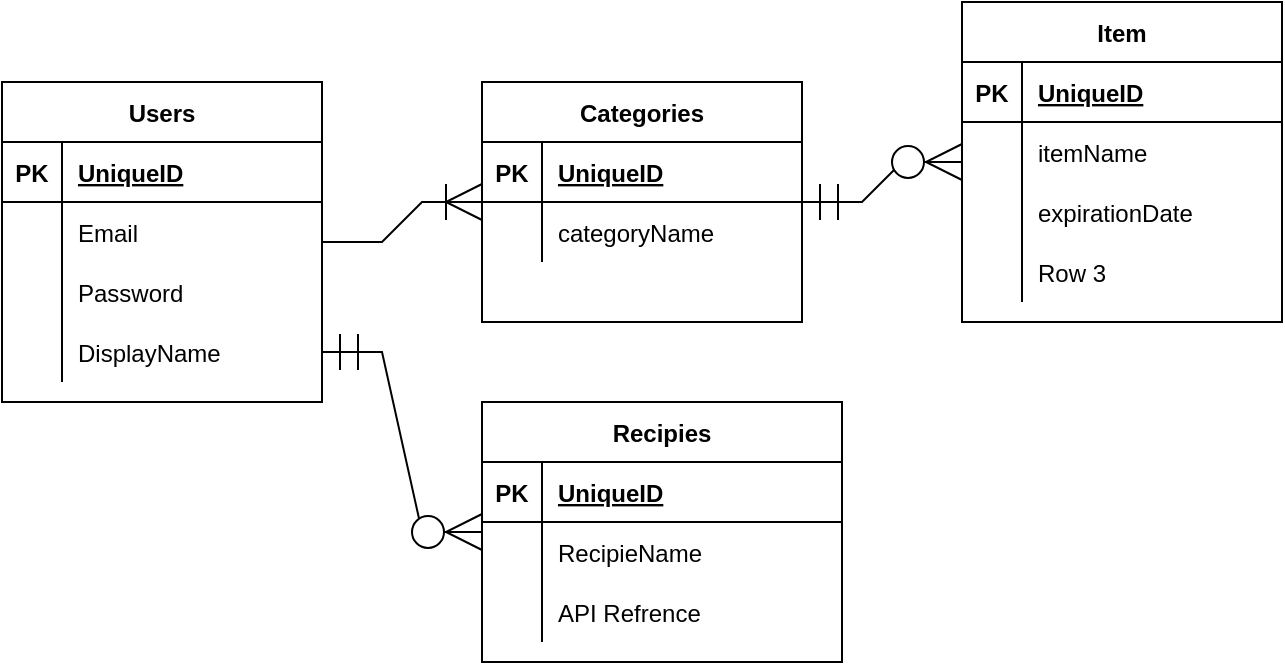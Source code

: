 <mxfile version="17.1.4" type="github"><diagram id="lzgy7T4HEPxgL_1tJdQr" name="Page-1"><mxGraphModel dx="858" dy="527" grid="1" gridSize="10" guides="1" tooltips="1" connect="1" arrows="1" fold="1" page="1" pageScale="1" pageWidth="850" pageHeight="1100" math="0" shadow="0"><root><mxCell id="0"/><mxCell id="1" parent="0"/><mxCell id="Ik66QlEzMt70UT_3-6PY-1" value="Users" style="shape=table;startSize=30;container=1;collapsible=1;childLayout=tableLayout;fixedRows=1;rowLines=0;fontStyle=1;align=center;resizeLast=1;" vertex="1" parent="1"><mxGeometry x="120" y="480" width="160" height="160" as="geometry"/></mxCell><mxCell id="Ik66QlEzMt70UT_3-6PY-2" value="" style="shape=tableRow;horizontal=0;startSize=0;swimlaneHead=0;swimlaneBody=0;fillColor=none;collapsible=0;dropTarget=0;points=[[0,0.5],[1,0.5]];portConstraint=eastwest;top=0;left=0;right=0;bottom=1;" vertex="1" parent="Ik66QlEzMt70UT_3-6PY-1"><mxGeometry y="30" width="160" height="30" as="geometry"/></mxCell><mxCell id="Ik66QlEzMt70UT_3-6PY-3" value="PK" style="shape=partialRectangle;connectable=0;fillColor=none;top=0;left=0;bottom=0;right=0;fontStyle=1;overflow=hidden;" vertex="1" parent="Ik66QlEzMt70UT_3-6PY-2"><mxGeometry width="30" height="30" as="geometry"><mxRectangle width="30" height="30" as="alternateBounds"/></mxGeometry></mxCell><mxCell id="Ik66QlEzMt70UT_3-6PY-4" value="UniqueID" style="shape=partialRectangle;connectable=0;fillColor=none;top=0;left=0;bottom=0;right=0;align=left;spacingLeft=6;fontStyle=5;overflow=hidden;" vertex="1" parent="Ik66QlEzMt70UT_3-6PY-2"><mxGeometry x="30" width="130" height="30" as="geometry"><mxRectangle width="130" height="30" as="alternateBounds"/></mxGeometry></mxCell><mxCell id="Ik66QlEzMt70UT_3-6PY-5" value="" style="shape=tableRow;horizontal=0;startSize=0;swimlaneHead=0;swimlaneBody=0;fillColor=none;collapsible=0;dropTarget=0;points=[[0,0.5],[1,0.5]];portConstraint=eastwest;top=0;left=0;right=0;bottom=0;" vertex="1" parent="Ik66QlEzMt70UT_3-6PY-1"><mxGeometry y="60" width="160" height="30" as="geometry"/></mxCell><mxCell id="Ik66QlEzMt70UT_3-6PY-6" value="" style="shape=partialRectangle;connectable=0;fillColor=none;top=0;left=0;bottom=0;right=0;editable=1;overflow=hidden;" vertex="1" parent="Ik66QlEzMt70UT_3-6PY-5"><mxGeometry width="30" height="30" as="geometry"><mxRectangle width="30" height="30" as="alternateBounds"/></mxGeometry></mxCell><mxCell id="Ik66QlEzMt70UT_3-6PY-7" value="Email" style="shape=partialRectangle;connectable=0;fillColor=none;top=0;left=0;bottom=0;right=0;align=left;spacingLeft=6;overflow=hidden;" vertex="1" parent="Ik66QlEzMt70UT_3-6PY-5"><mxGeometry x="30" width="130" height="30" as="geometry"><mxRectangle width="130" height="30" as="alternateBounds"/></mxGeometry></mxCell><mxCell id="Ik66QlEzMt70UT_3-6PY-8" value="" style="shape=tableRow;horizontal=0;startSize=0;swimlaneHead=0;swimlaneBody=0;fillColor=none;collapsible=0;dropTarget=0;points=[[0,0.5],[1,0.5]];portConstraint=eastwest;top=0;left=0;right=0;bottom=0;" vertex="1" parent="Ik66QlEzMt70UT_3-6PY-1"><mxGeometry y="90" width="160" height="30" as="geometry"/></mxCell><mxCell id="Ik66QlEzMt70UT_3-6PY-9" value="" style="shape=partialRectangle;connectable=0;fillColor=none;top=0;left=0;bottom=0;right=0;editable=1;overflow=hidden;" vertex="1" parent="Ik66QlEzMt70UT_3-6PY-8"><mxGeometry width="30" height="30" as="geometry"><mxRectangle width="30" height="30" as="alternateBounds"/></mxGeometry></mxCell><mxCell id="Ik66QlEzMt70UT_3-6PY-10" value="Password" style="shape=partialRectangle;connectable=0;fillColor=none;top=0;left=0;bottom=0;right=0;align=left;spacingLeft=6;overflow=hidden;" vertex="1" parent="Ik66QlEzMt70UT_3-6PY-8"><mxGeometry x="30" width="130" height="30" as="geometry"><mxRectangle width="130" height="30" as="alternateBounds"/></mxGeometry></mxCell><mxCell id="Ik66QlEzMt70UT_3-6PY-11" value="" style="shape=tableRow;horizontal=0;startSize=0;swimlaneHead=0;swimlaneBody=0;fillColor=none;collapsible=0;dropTarget=0;points=[[0,0.5],[1,0.5]];portConstraint=eastwest;top=0;left=0;right=0;bottom=0;" vertex="1" parent="Ik66QlEzMt70UT_3-6PY-1"><mxGeometry y="120" width="160" height="30" as="geometry"/></mxCell><mxCell id="Ik66QlEzMt70UT_3-6PY-12" value="" style="shape=partialRectangle;connectable=0;fillColor=none;top=0;left=0;bottom=0;right=0;editable=1;overflow=hidden;" vertex="1" parent="Ik66QlEzMt70UT_3-6PY-11"><mxGeometry width="30" height="30" as="geometry"><mxRectangle width="30" height="30" as="alternateBounds"/></mxGeometry></mxCell><mxCell id="Ik66QlEzMt70UT_3-6PY-13" value="DisplayName" style="shape=partialRectangle;connectable=0;fillColor=none;top=0;left=0;bottom=0;right=0;align=left;spacingLeft=6;overflow=hidden;" vertex="1" parent="Ik66QlEzMt70UT_3-6PY-11"><mxGeometry x="30" width="130" height="30" as="geometry"><mxRectangle width="130" height="30" as="alternateBounds"/></mxGeometry></mxCell><mxCell id="Ik66QlEzMt70UT_3-6PY-18" value="Categories" style="shape=table;startSize=30;container=1;collapsible=1;childLayout=tableLayout;fixedRows=1;rowLines=0;fontStyle=1;align=center;resizeLast=1;" vertex="1" parent="1"><mxGeometry x="360" y="480" width="160" height="120" as="geometry"/></mxCell><mxCell id="Ik66QlEzMt70UT_3-6PY-19" value="" style="shape=tableRow;horizontal=0;startSize=0;swimlaneHead=0;swimlaneBody=0;fillColor=none;collapsible=0;dropTarget=0;points=[[0,0.5],[1,0.5]];portConstraint=eastwest;top=0;left=0;right=0;bottom=1;" vertex="1" parent="Ik66QlEzMt70UT_3-6PY-18"><mxGeometry y="30" width="160" height="30" as="geometry"/></mxCell><mxCell id="Ik66QlEzMt70UT_3-6PY-20" value="PK" style="shape=partialRectangle;connectable=0;fillColor=none;top=0;left=0;bottom=0;right=0;fontStyle=1;overflow=hidden;" vertex="1" parent="Ik66QlEzMt70UT_3-6PY-19"><mxGeometry width="30" height="30" as="geometry"><mxRectangle width="30" height="30" as="alternateBounds"/></mxGeometry></mxCell><mxCell id="Ik66QlEzMt70UT_3-6PY-21" value="UniqueID" style="shape=partialRectangle;connectable=0;fillColor=none;top=0;left=0;bottom=0;right=0;align=left;spacingLeft=6;fontStyle=5;overflow=hidden;" vertex="1" parent="Ik66QlEzMt70UT_3-6PY-19"><mxGeometry x="30" width="130" height="30" as="geometry"><mxRectangle width="130" height="30" as="alternateBounds"/></mxGeometry></mxCell><mxCell id="Ik66QlEzMt70UT_3-6PY-22" value="" style="shape=tableRow;horizontal=0;startSize=0;swimlaneHead=0;swimlaneBody=0;fillColor=none;collapsible=0;dropTarget=0;points=[[0,0.5],[1,0.5]];portConstraint=eastwest;top=0;left=0;right=0;bottom=0;" vertex="1" parent="Ik66QlEzMt70UT_3-6PY-18"><mxGeometry y="60" width="160" height="30" as="geometry"/></mxCell><mxCell id="Ik66QlEzMt70UT_3-6PY-23" value="" style="shape=partialRectangle;connectable=0;fillColor=none;top=0;left=0;bottom=0;right=0;editable=1;overflow=hidden;" vertex="1" parent="Ik66QlEzMt70UT_3-6PY-22"><mxGeometry width="30" height="30" as="geometry"><mxRectangle width="30" height="30" as="alternateBounds"/></mxGeometry></mxCell><mxCell id="Ik66QlEzMt70UT_3-6PY-24" value="categoryName" style="shape=partialRectangle;connectable=0;fillColor=none;top=0;left=0;bottom=0;right=0;align=left;spacingLeft=6;overflow=hidden;" vertex="1" parent="Ik66QlEzMt70UT_3-6PY-22"><mxGeometry x="30" width="130" height="30" as="geometry"><mxRectangle width="130" height="30" as="alternateBounds"/></mxGeometry></mxCell><mxCell id="Ik66QlEzMt70UT_3-6PY-31" value="Recipies" style="shape=table;startSize=30;container=1;collapsible=1;childLayout=tableLayout;fixedRows=1;rowLines=0;fontStyle=1;align=center;resizeLast=1;" vertex="1" parent="1"><mxGeometry x="360" y="640" width="180" height="130" as="geometry"/></mxCell><mxCell id="Ik66QlEzMt70UT_3-6PY-32" value="" style="shape=tableRow;horizontal=0;startSize=0;swimlaneHead=0;swimlaneBody=0;fillColor=none;collapsible=0;dropTarget=0;points=[[0,0.5],[1,0.5]];portConstraint=eastwest;top=0;left=0;right=0;bottom=1;" vertex="1" parent="Ik66QlEzMt70UT_3-6PY-31"><mxGeometry y="30" width="180" height="30" as="geometry"/></mxCell><mxCell id="Ik66QlEzMt70UT_3-6PY-33" value="PK" style="shape=partialRectangle;connectable=0;fillColor=none;top=0;left=0;bottom=0;right=0;fontStyle=1;overflow=hidden;" vertex="1" parent="Ik66QlEzMt70UT_3-6PY-32"><mxGeometry width="30" height="30" as="geometry"><mxRectangle width="30" height="30" as="alternateBounds"/></mxGeometry></mxCell><mxCell id="Ik66QlEzMt70UT_3-6PY-34" value="UniqueID" style="shape=partialRectangle;connectable=0;fillColor=none;top=0;left=0;bottom=0;right=0;align=left;spacingLeft=6;fontStyle=5;overflow=hidden;" vertex="1" parent="Ik66QlEzMt70UT_3-6PY-32"><mxGeometry x="30" width="150" height="30" as="geometry"><mxRectangle width="150" height="30" as="alternateBounds"/></mxGeometry></mxCell><mxCell id="Ik66QlEzMt70UT_3-6PY-35" value="" style="shape=tableRow;horizontal=0;startSize=0;swimlaneHead=0;swimlaneBody=0;fillColor=none;collapsible=0;dropTarget=0;points=[[0,0.5],[1,0.5]];portConstraint=eastwest;top=0;left=0;right=0;bottom=0;" vertex="1" parent="Ik66QlEzMt70UT_3-6PY-31"><mxGeometry y="60" width="180" height="30" as="geometry"/></mxCell><mxCell id="Ik66QlEzMt70UT_3-6PY-36" value="" style="shape=partialRectangle;connectable=0;fillColor=none;top=0;left=0;bottom=0;right=0;editable=1;overflow=hidden;" vertex="1" parent="Ik66QlEzMt70UT_3-6PY-35"><mxGeometry width="30" height="30" as="geometry"><mxRectangle width="30" height="30" as="alternateBounds"/></mxGeometry></mxCell><mxCell id="Ik66QlEzMt70UT_3-6PY-37" value="RecipieName" style="shape=partialRectangle;connectable=0;fillColor=none;top=0;left=0;bottom=0;right=0;align=left;spacingLeft=6;overflow=hidden;" vertex="1" parent="Ik66QlEzMt70UT_3-6PY-35"><mxGeometry x="30" width="150" height="30" as="geometry"><mxRectangle width="150" height="30" as="alternateBounds"/></mxGeometry></mxCell><mxCell id="Ik66QlEzMt70UT_3-6PY-38" value="" style="shape=tableRow;horizontal=0;startSize=0;swimlaneHead=0;swimlaneBody=0;fillColor=none;collapsible=0;dropTarget=0;points=[[0,0.5],[1,0.5]];portConstraint=eastwest;top=0;left=0;right=0;bottom=0;" vertex="1" parent="Ik66QlEzMt70UT_3-6PY-31"><mxGeometry y="90" width="180" height="30" as="geometry"/></mxCell><mxCell id="Ik66QlEzMt70UT_3-6PY-39" value="" style="shape=partialRectangle;connectable=0;fillColor=none;top=0;left=0;bottom=0;right=0;editable=1;overflow=hidden;" vertex="1" parent="Ik66QlEzMt70UT_3-6PY-38"><mxGeometry width="30" height="30" as="geometry"><mxRectangle width="30" height="30" as="alternateBounds"/></mxGeometry></mxCell><mxCell id="Ik66QlEzMt70UT_3-6PY-40" value="API Refrence" style="shape=partialRectangle;connectable=0;fillColor=none;top=0;left=0;bottom=0;right=0;align=left;spacingLeft=6;overflow=hidden;" vertex="1" parent="Ik66QlEzMt70UT_3-6PY-38"><mxGeometry x="30" width="150" height="30" as="geometry"><mxRectangle width="150" height="30" as="alternateBounds"/></mxGeometry></mxCell><mxCell id="Ik66QlEzMt70UT_3-6PY-44" value="Item" style="shape=table;startSize=30;container=1;collapsible=1;childLayout=tableLayout;fixedRows=1;rowLines=0;fontStyle=1;align=center;resizeLast=1;" vertex="1" parent="1"><mxGeometry x="600" y="440" width="160" height="160" as="geometry"/></mxCell><mxCell id="Ik66QlEzMt70UT_3-6PY-45" value="" style="shape=tableRow;horizontal=0;startSize=0;swimlaneHead=0;swimlaneBody=0;fillColor=none;collapsible=0;dropTarget=0;points=[[0,0.5],[1,0.5]];portConstraint=eastwest;top=0;left=0;right=0;bottom=1;" vertex="1" parent="Ik66QlEzMt70UT_3-6PY-44"><mxGeometry y="30" width="160" height="30" as="geometry"/></mxCell><mxCell id="Ik66QlEzMt70UT_3-6PY-46" value="PK" style="shape=partialRectangle;connectable=0;fillColor=none;top=0;left=0;bottom=0;right=0;fontStyle=1;overflow=hidden;" vertex="1" parent="Ik66QlEzMt70UT_3-6PY-45"><mxGeometry width="30" height="30" as="geometry"><mxRectangle width="30" height="30" as="alternateBounds"/></mxGeometry></mxCell><mxCell id="Ik66QlEzMt70UT_3-6PY-47" value="UniqueID" style="shape=partialRectangle;connectable=0;fillColor=none;top=0;left=0;bottom=0;right=0;align=left;spacingLeft=6;fontStyle=5;overflow=hidden;" vertex="1" parent="Ik66QlEzMt70UT_3-6PY-45"><mxGeometry x="30" width="130" height="30" as="geometry"><mxRectangle width="130" height="30" as="alternateBounds"/></mxGeometry></mxCell><mxCell id="Ik66QlEzMt70UT_3-6PY-48" value="" style="shape=tableRow;horizontal=0;startSize=0;swimlaneHead=0;swimlaneBody=0;fillColor=none;collapsible=0;dropTarget=0;points=[[0,0.5],[1,0.5]];portConstraint=eastwest;top=0;left=0;right=0;bottom=0;" vertex="1" parent="Ik66QlEzMt70UT_3-6PY-44"><mxGeometry y="60" width="160" height="30" as="geometry"/></mxCell><mxCell id="Ik66QlEzMt70UT_3-6PY-49" value="" style="shape=partialRectangle;connectable=0;fillColor=none;top=0;left=0;bottom=0;right=0;editable=1;overflow=hidden;" vertex="1" parent="Ik66QlEzMt70UT_3-6PY-48"><mxGeometry width="30" height="30" as="geometry"><mxRectangle width="30" height="30" as="alternateBounds"/></mxGeometry></mxCell><mxCell id="Ik66QlEzMt70UT_3-6PY-50" value="itemName" style="shape=partialRectangle;connectable=0;fillColor=none;top=0;left=0;bottom=0;right=0;align=left;spacingLeft=6;overflow=hidden;" vertex="1" parent="Ik66QlEzMt70UT_3-6PY-48"><mxGeometry x="30" width="130" height="30" as="geometry"><mxRectangle width="130" height="30" as="alternateBounds"/></mxGeometry></mxCell><mxCell id="Ik66QlEzMt70UT_3-6PY-51" value="" style="shape=tableRow;horizontal=0;startSize=0;swimlaneHead=0;swimlaneBody=0;fillColor=none;collapsible=0;dropTarget=0;points=[[0,0.5],[1,0.5]];portConstraint=eastwest;top=0;left=0;right=0;bottom=0;" vertex="1" parent="Ik66QlEzMt70UT_3-6PY-44"><mxGeometry y="90" width="160" height="30" as="geometry"/></mxCell><mxCell id="Ik66QlEzMt70UT_3-6PY-52" value="" style="shape=partialRectangle;connectable=0;fillColor=none;top=0;left=0;bottom=0;right=0;editable=1;overflow=hidden;" vertex="1" parent="Ik66QlEzMt70UT_3-6PY-51"><mxGeometry width="30" height="30" as="geometry"><mxRectangle width="30" height="30" as="alternateBounds"/></mxGeometry></mxCell><mxCell id="Ik66QlEzMt70UT_3-6PY-53" value="expirationDate" style="shape=partialRectangle;connectable=0;fillColor=none;top=0;left=0;bottom=0;right=0;align=left;spacingLeft=6;overflow=hidden;" vertex="1" parent="Ik66QlEzMt70UT_3-6PY-51"><mxGeometry x="30" width="130" height="30" as="geometry"><mxRectangle width="130" height="30" as="alternateBounds"/></mxGeometry></mxCell><mxCell id="Ik66QlEzMt70UT_3-6PY-54" value="" style="shape=tableRow;horizontal=0;startSize=0;swimlaneHead=0;swimlaneBody=0;fillColor=none;collapsible=0;dropTarget=0;points=[[0,0.5],[1,0.5]];portConstraint=eastwest;top=0;left=0;right=0;bottom=0;" vertex="1" parent="Ik66QlEzMt70UT_3-6PY-44"><mxGeometry y="120" width="160" height="30" as="geometry"/></mxCell><mxCell id="Ik66QlEzMt70UT_3-6PY-55" value="" style="shape=partialRectangle;connectable=0;fillColor=none;top=0;left=0;bottom=0;right=0;editable=1;overflow=hidden;" vertex="1" parent="Ik66QlEzMt70UT_3-6PY-54"><mxGeometry width="30" height="30" as="geometry"><mxRectangle width="30" height="30" as="alternateBounds"/></mxGeometry></mxCell><mxCell id="Ik66QlEzMt70UT_3-6PY-56" value="Row 3" style="shape=partialRectangle;connectable=0;fillColor=none;top=0;left=0;bottom=0;right=0;align=left;spacingLeft=6;overflow=hidden;" vertex="1" parent="Ik66QlEzMt70UT_3-6PY-54"><mxGeometry x="30" width="130" height="30" as="geometry"><mxRectangle width="130" height="30" as="alternateBounds"/></mxGeometry></mxCell><mxCell id="Ik66QlEzMt70UT_3-6PY-57" value="" style="edgeStyle=entityRelationEdgeStyle;fontSize=12;html=1;endArrow=ERoneToMany;rounded=0;strokeWidth=1;endSize=16;" edge="1" parent="1" source="Ik66QlEzMt70UT_3-6PY-1" target="Ik66QlEzMt70UT_3-6PY-18"><mxGeometry width="100" height="100" relative="1" as="geometry"><mxPoint x="370" y="770" as="sourcePoint"/><mxPoint x="470" y="670" as="targetPoint"/></mxGeometry></mxCell><mxCell id="Ik66QlEzMt70UT_3-6PY-58" value="" style="edgeStyle=entityRelationEdgeStyle;fontSize=12;html=1;endArrow=ERzeroToMany;startArrow=ERmandOne;rounded=0;endSize=16;strokeWidth=1;startSize=16;" edge="1" parent="1" source="Ik66QlEzMt70UT_3-6PY-18" target="Ik66QlEzMt70UT_3-6PY-44"><mxGeometry width="100" height="100" relative="1" as="geometry"><mxPoint x="380" y="780" as="sourcePoint"/><mxPoint x="480" y="680" as="targetPoint"/></mxGeometry></mxCell><mxCell id="Ik66QlEzMt70UT_3-6PY-59" value="" style="edgeStyle=entityRelationEdgeStyle;fontSize=12;html=1;endArrow=ERzeroToMany;startArrow=ERmandOne;rounded=0;startSize=16;endSize=16;strokeWidth=1;exitX=1;exitY=0.5;exitDx=0;exitDy=0;" edge="1" parent="1" source="Ik66QlEzMt70UT_3-6PY-11" target="Ik66QlEzMt70UT_3-6PY-31"><mxGeometry width="100" height="100" relative="1" as="geometry"><mxPoint x="60" y="820" as="sourcePoint"/><mxPoint x="160" y="720" as="targetPoint"/></mxGeometry></mxCell></root></mxGraphModel></diagram></mxfile>